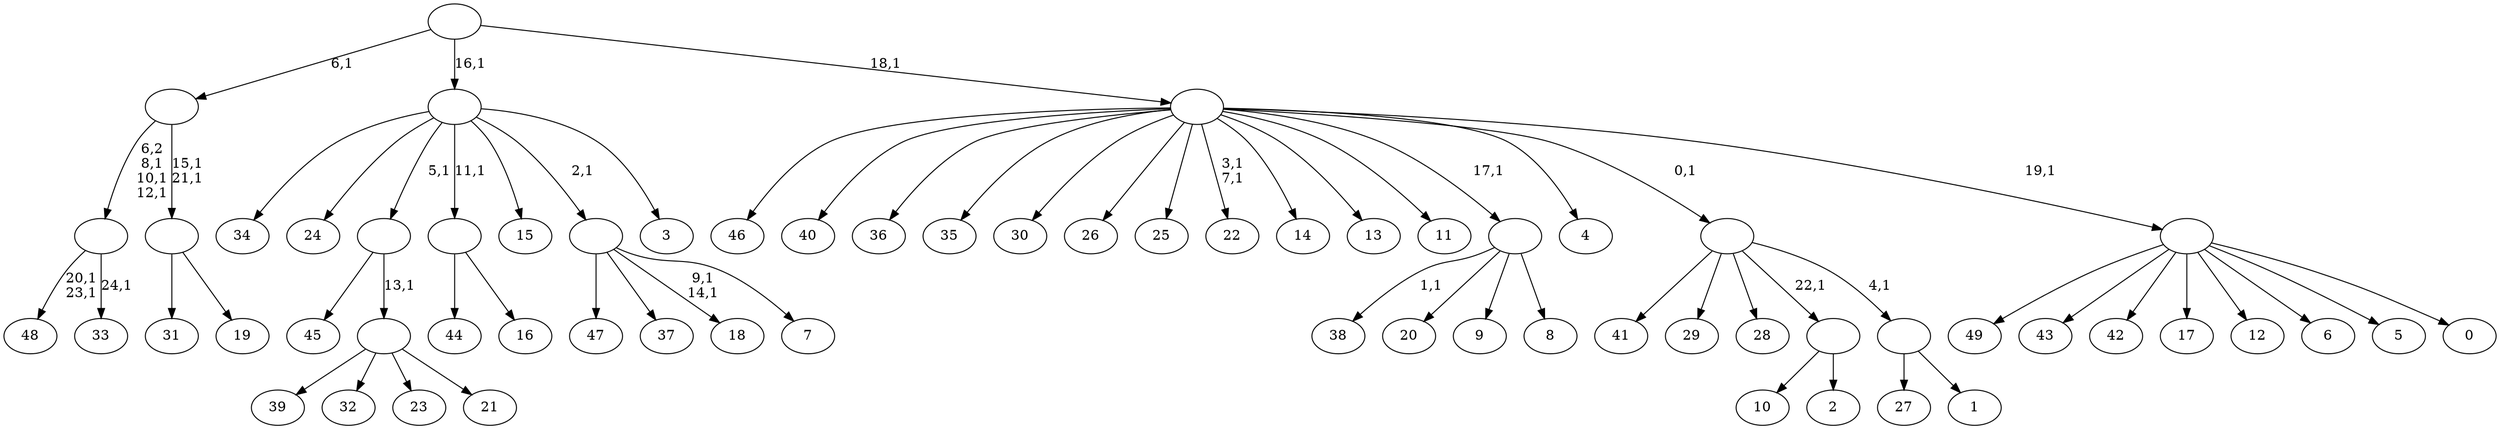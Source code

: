 digraph T {
	75 [label="49"]
	74 [label="48"]
	71 [label="47"]
	70 [label="46"]
	69 [label="45"]
	68 [label="44"]
	67 [label="43"]
	66 [label="42"]
	65 [label="41"]
	64 [label="40"]
	63 [label="39"]
	62 [label="38"]
	60 [label="37"]
	59 [label="36"]
	58 [label="35"]
	57 [label="34"]
	56 [label="33"]
	54 [label=""]
	51 [label="32"]
	50 [label="31"]
	49 [label="30"]
	48 [label="29"]
	47 [label="28"]
	46 [label="27"]
	45 [label="26"]
	44 [label="25"]
	43 [label="24"]
	42 [label="23"]
	41 [label="22"]
	38 [label="21"]
	37 [label=""]
	36 [label=""]
	35 [label="20"]
	34 [label="19"]
	33 [label=""]
	31 [label=""]
	30 [label="18"]
	27 [label="17"]
	26 [label="16"]
	25 [label=""]
	24 [label="15"]
	23 [label="14"]
	22 [label="13"]
	21 [label="12"]
	20 [label="11"]
	19 [label="10"]
	18 [label="9"]
	17 [label="8"]
	16 [label=""]
	15 [label="7"]
	14 [label=""]
	13 [label="6"]
	12 [label="5"]
	11 [label="4"]
	10 [label="3"]
	9 [label=""]
	8 [label="2"]
	7 [label=""]
	6 [label="1"]
	5 [label=""]
	4 [label=""]
	3 [label="0"]
	2 [label=""]
	1 [label=""]
	0 [label=""]
	54 -> 56 [label="24,1"]
	54 -> 74 [label="20,1\n23,1"]
	37 -> 63 [label=""]
	37 -> 51 [label=""]
	37 -> 42 [label=""]
	37 -> 38 [label=""]
	36 -> 69 [label=""]
	36 -> 37 [label="13,1"]
	33 -> 50 [label=""]
	33 -> 34 [label=""]
	31 -> 33 [label="15,1\n21,1"]
	31 -> 54 [label="6,2\n8,1\n10,1\n12,1"]
	25 -> 68 [label=""]
	25 -> 26 [label=""]
	16 -> 62 [label="1,1"]
	16 -> 35 [label=""]
	16 -> 18 [label=""]
	16 -> 17 [label=""]
	14 -> 30 [label="9,1\n14,1"]
	14 -> 71 [label=""]
	14 -> 60 [label=""]
	14 -> 15 [label=""]
	9 -> 57 [label=""]
	9 -> 43 [label=""]
	9 -> 36 [label="5,1"]
	9 -> 25 [label="11,1"]
	9 -> 24 [label=""]
	9 -> 14 [label="2,1"]
	9 -> 10 [label=""]
	7 -> 19 [label=""]
	7 -> 8 [label=""]
	5 -> 46 [label=""]
	5 -> 6 [label=""]
	4 -> 65 [label=""]
	4 -> 48 [label=""]
	4 -> 47 [label=""]
	4 -> 7 [label="22,1"]
	4 -> 5 [label="4,1"]
	2 -> 75 [label=""]
	2 -> 67 [label=""]
	2 -> 66 [label=""]
	2 -> 27 [label=""]
	2 -> 21 [label=""]
	2 -> 13 [label=""]
	2 -> 12 [label=""]
	2 -> 3 [label=""]
	1 -> 41 [label="3,1\n7,1"]
	1 -> 70 [label=""]
	1 -> 64 [label=""]
	1 -> 59 [label=""]
	1 -> 58 [label=""]
	1 -> 49 [label=""]
	1 -> 45 [label=""]
	1 -> 44 [label=""]
	1 -> 23 [label=""]
	1 -> 22 [label=""]
	1 -> 20 [label=""]
	1 -> 16 [label="17,1"]
	1 -> 11 [label=""]
	1 -> 4 [label="0,1"]
	1 -> 2 [label="19,1"]
	0 -> 31 [label="6,1"]
	0 -> 9 [label="16,1"]
	0 -> 1 [label="18,1"]
}
